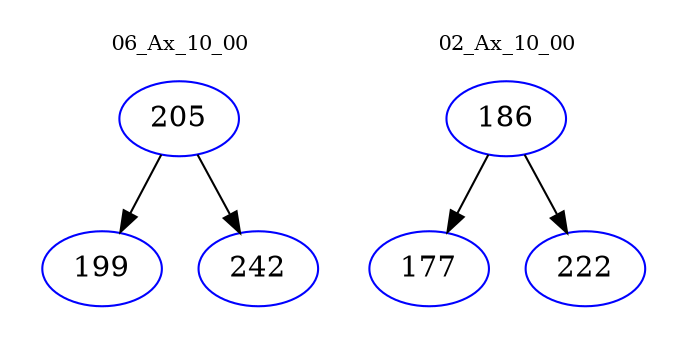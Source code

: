 digraph{
subgraph cluster_0 {
color = white
label = "06_Ax_10_00";
fontsize=10;
T0_205 [label="205", color="blue"]
T0_205 -> T0_199 [color="black"]
T0_199 [label="199", color="blue"]
T0_205 -> T0_242 [color="black"]
T0_242 [label="242", color="blue"]
}
subgraph cluster_1 {
color = white
label = "02_Ax_10_00";
fontsize=10;
T1_186 [label="186", color="blue"]
T1_186 -> T1_177 [color="black"]
T1_177 [label="177", color="blue"]
T1_186 -> T1_222 [color="black"]
T1_222 [label="222", color="blue"]
}
}
